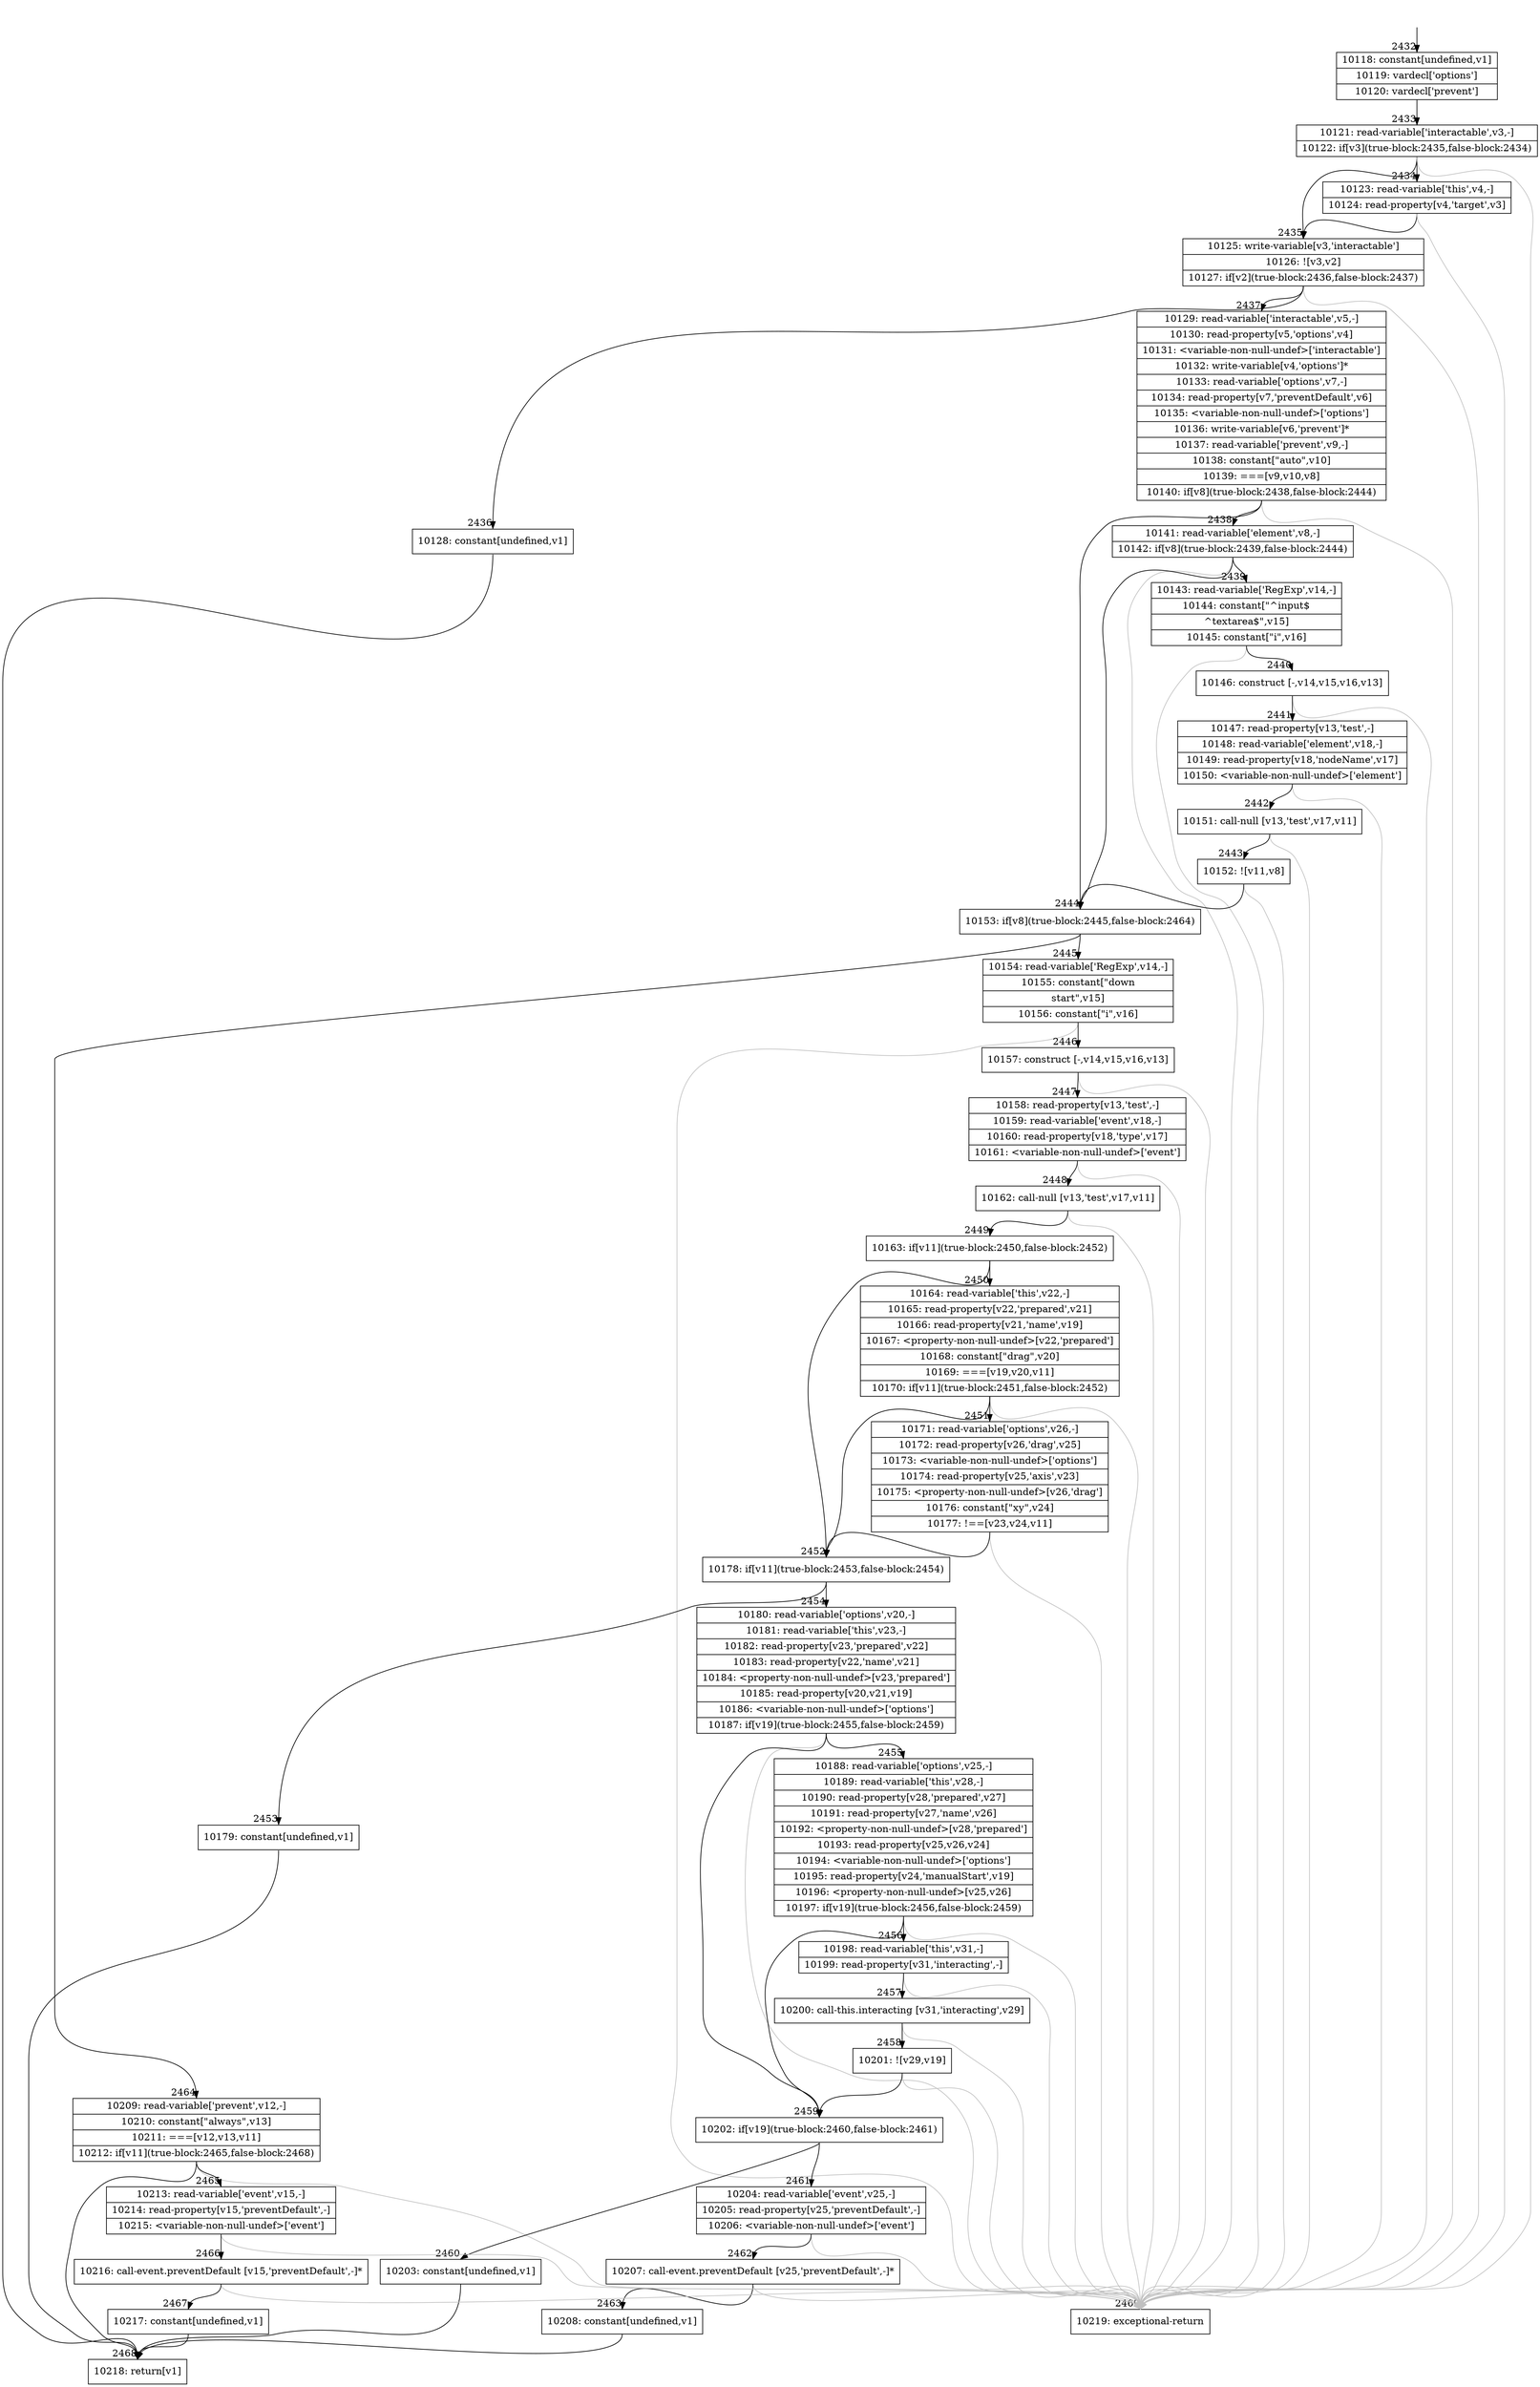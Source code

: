 digraph {
rankdir="TD"
BB_entry109[shape=none,label=""];
BB_entry109 -> BB2432 [tailport=s, headport=n, headlabel="    2432"]
BB2432 [shape=record label="{10118: constant[undefined,v1]|10119: vardecl['options']|10120: vardecl['prevent']}" ] 
BB2432 -> BB2433 [tailport=s, headport=n, headlabel="      2433"]
BB2433 [shape=record label="{10121: read-variable['interactable',v3,-]|10122: if[v3](true-block:2435,false-block:2434)}" ] 
BB2433 -> BB2435 [tailport=s, headport=n, headlabel="      2435"]
BB2433 -> BB2434 [tailport=s, headport=n, headlabel="      2434"]
BB2433 -> BB2469 [tailport=s, headport=n, color=gray, headlabel="      2469"]
BB2434 [shape=record label="{10123: read-variable['this',v4,-]|10124: read-property[v4,'target',v3]}" ] 
BB2434 -> BB2435 [tailport=s, headport=n]
BB2434 -> BB2469 [tailport=s, headport=n, color=gray]
BB2435 [shape=record label="{10125: write-variable[v3,'interactable']|10126: ![v3,v2]|10127: if[v2](true-block:2436,false-block:2437)}" ] 
BB2435 -> BB2436 [tailport=s, headport=n, headlabel="      2436"]
BB2435 -> BB2437 [tailport=s, headport=n, headlabel="      2437"]
BB2435 -> BB2469 [tailport=s, headport=n, color=gray]
BB2436 [shape=record label="{10128: constant[undefined,v1]}" ] 
BB2436 -> BB2468 [tailport=s, headport=n, headlabel="      2468"]
BB2437 [shape=record label="{10129: read-variable['interactable',v5,-]|10130: read-property[v5,'options',v4]|10131: \<variable-non-null-undef\>['interactable']|10132: write-variable[v4,'options']*|10133: read-variable['options',v7,-]|10134: read-property[v7,'preventDefault',v6]|10135: \<variable-non-null-undef\>['options']|10136: write-variable[v6,'prevent']*|10137: read-variable['prevent',v9,-]|10138: constant[\"auto\",v10]|10139: ===[v9,v10,v8]|10140: if[v8](true-block:2438,false-block:2444)}" ] 
BB2437 -> BB2444 [tailport=s, headport=n, headlabel="      2444"]
BB2437 -> BB2438 [tailport=s, headport=n, headlabel="      2438"]
BB2437 -> BB2469 [tailport=s, headport=n, color=gray]
BB2438 [shape=record label="{10141: read-variable['element',v8,-]|10142: if[v8](true-block:2439,false-block:2444)}" ] 
BB2438 -> BB2444 [tailport=s, headport=n]
BB2438 -> BB2439 [tailport=s, headport=n, headlabel="      2439"]
BB2438 -> BB2469 [tailport=s, headport=n, color=gray]
BB2439 [shape=record label="{10143: read-variable['RegExp',v14,-]|10144: constant[\"^input$|^textarea$\",v15]|10145: constant[\"i\",v16]}" ] 
BB2439 -> BB2440 [tailport=s, headport=n, headlabel="      2440"]
BB2439 -> BB2469 [tailport=s, headport=n, color=gray]
BB2440 [shape=record label="{10146: construct [-,v14,v15,v16,v13]}" ] 
BB2440 -> BB2441 [tailport=s, headport=n, headlabel="      2441"]
BB2440 -> BB2469 [tailport=s, headport=n, color=gray]
BB2441 [shape=record label="{10147: read-property[v13,'test',-]|10148: read-variable['element',v18,-]|10149: read-property[v18,'nodeName',v17]|10150: \<variable-non-null-undef\>['element']}" ] 
BB2441 -> BB2442 [tailport=s, headport=n, headlabel="      2442"]
BB2441 -> BB2469 [tailport=s, headport=n, color=gray]
BB2442 [shape=record label="{10151: call-null [v13,'test',v17,v11]}" ] 
BB2442 -> BB2443 [tailport=s, headport=n, headlabel="      2443"]
BB2442 -> BB2469 [tailport=s, headport=n, color=gray]
BB2443 [shape=record label="{10152: ![v11,v8]}" ] 
BB2443 -> BB2444 [tailport=s, headport=n]
BB2443 -> BB2469 [tailport=s, headport=n, color=gray]
BB2444 [shape=record label="{10153: if[v8](true-block:2445,false-block:2464)}" ] 
BB2444 -> BB2445 [tailport=s, headport=n, headlabel="      2445"]
BB2444 -> BB2464 [tailport=s, headport=n, headlabel="      2464"]
BB2445 [shape=record label="{10154: read-variable['RegExp',v14,-]|10155: constant[\"down|start\",v15]|10156: constant[\"i\",v16]}" ] 
BB2445 -> BB2446 [tailport=s, headport=n, headlabel="      2446"]
BB2445 -> BB2469 [tailport=s, headport=n, color=gray]
BB2446 [shape=record label="{10157: construct [-,v14,v15,v16,v13]}" ] 
BB2446 -> BB2447 [tailport=s, headport=n, headlabel="      2447"]
BB2446 -> BB2469 [tailport=s, headport=n, color=gray]
BB2447 [shape=record label="{10158: read-property[v13,'test',-]|10159: read-variable['event',v18,-]|10160: read-property[v18,'type',v17]|10161: \<variable-non-null-undef\>['event']}" ] 
BB2447 -> BB2448 [tailport=s, headport=n, headlabel="      2448"]
BB2447 -> BB2469 [tailport=s, headport=n, color=gray]
BB2448 [shape=record label="{10162: call-null [v13,'test',v17,v11]}" ] 
BB2448 -> BB2449 [tailport=s, headport=n, headlabel="      2449"]
BB2448 -> BB2469 [tailport=s, headport=n, color=gray]
BB2449 [shape=record label="{10163: if[v11](true-block:2450,false-block:2452)}" ] 
BB2449 -> BB2452 [tailport=s, headport=n, headlabel="      2452"]
BB2449 -> BB2450 [tailport=s, headport=n, headlabel="      2450"]
BB2450 [shape=record label="{10164: read-variable['this',v22,-]|10165: read-property[v22,'prepared',v21]|10166: read-property[v21,'name',v19]|10167: \<property-non-null-undef\>[v22,'prepared']|10168: constant[\"drag\",v20]|10169: ===[v19,v20,v11]|10170: if[v11](true-block:2451,false-block:2452)}" ] 
BB2450 -> BB2452 [tailport=s, headport=n]
BB2450 -> BB2451 [tailport=s, headport=n, headlabel="      2451"]
BB2450 -> BB2469 [tailport=s, headport=n, color=gray]
BB2451 [shape=record label="{10171: read-variable['options',v26,-]|10172: read-property[v26,'drag',v25]|10173: \<variable-non-null-undef\>['options']|10174: read-property[v25,'axis',v23]|10175: \<property-non-null-undef\>[v26,'drag']|10176: constant[\"xy\",v24]|10177: !==[v23,v24,v11]}" ] 
BB2451 -> BB2452 [tailport=s, headport=n]
BB2451 -> BB2469 [tailport=s, headport=n, color=gray]
BB2452 [shape=record label="{10178: if[v11](true-block:2453,false-block:2454)}" ] 
BB2452 -> BB2453 [tailport=s, headport=n, headlabel="      2453"]
BB2452 -> BB2454 [tailport=s, headport=n, headlabel="      2454"]
BB2453 [shape=record label="{10179: constant[undefined,v1]}" ] 
BB2453 -> BB2468 [tailport=s, headport=n]
BB2454 [shape=record label="{10180: read-variable['options',v20,-]|10181: read-variable['this',v23,-]|10182: read-property[v23,'prepared',v22]|10183: read-property[v22,'name',v21]|10184: \<property-non-null-undef\>[v23,'prepared']|10185: read-property[v20,v21,v19]|10186: \<variable-non-null-undef\>['options']|10187: if[v19](true-block:2455,false-block:2459)}" ] 
BB2454 -> BB2459 [tailport=s, headport=n, headlabel="      2459"]
BB2454 -> BB2455 [tailport=s, headport=n, headlabel="      2455"]
BB2454 -> BB2469 [tailport=s, headport=n, color=gray]
BB2455 [shape=record label="{10188: read-variable['options',v25,-]|10189: read-variable['this',v28,-]|10190: read-property[v28,'prepared',v27]|10191: read-property[v27,'name',v26]|10192: \<property-non-null-undef\>[v28,'prepared']|10193: read-property[v25,v26,v24]|10194: \<variable-non-null-undef\>['options']|10195: read-property[v24,'manualStart',v19]|10196: \<property-non-null-undef\>[v25,v26]|10197: if[v19](true-block:2456,false-block:2459)}" ] 
BB2455 -> BB2459 [tailport=s, headport=n]
BB2455 -> BB2456 [tailport=s, headport=n, headlabel="      2456"]
BB2455 -> BB2469 [tailport=s, headport=n, color=gray]
BB2456 [shape=record label="{10198: read-variable['this',v31,-]|10199: read-property[v31,'interacting',-]}" ] 
BB2456 -> BB2457 [tailport=s, headport=n, headlabel="      2457"]
BB2456 -> BB2469 [tailport=s, headport=n, color=gray]
BB2457 [shape=record label="{10200: call-this.interacting [v31,'interacting',v29]}" ] 
BB2457 -> BB2458 [tailport=s, headport=n, headlabel="      2458"]
BB2457 -> BB2469 [tailport=s, headport=n, color=gray]
BB2458 [shape=record label="{10201: ![v29,v19]}" ] 
BB2458 -> BB2459 [tailport=s, headport=n]
BB2458 -> BB2469 [tailport=s, headport=n, color=gray]
BB2459 [shape=record label="{10202: if[v19](true-block:2460,false-block:2461)}" ] 
BB2459 -> BB2460 [tailport=s, headport=n, headlabel="      2460"]
BB2459 -> BB2461 [tailport=s, headport=n, headlabel="      2461"]
BB2460 [shape=record label="{10203: constant[undefined,v1]}" ] 
BB2460 -> BB2468 [tailport=s, headport=n]
BB2461 [shape=record label="{10204: read-variable['event',v25,-]|10205: read-property[v25,'preventDefault',-]|10206: \<variable-non-null-undef\>['event']}" ] 
BB2461 -> BB2462 [tailport=s, headport=n, headlabel="      2462"]
BB2461 -> BB2469 [tailport=s, headport=n, color=gray]
BB2462 [shape=record label="{10207: call-event.preventDefault [v25,'preventDefault',-]*}" ] 
BB2462 -> BB2463 [tailport=s, headport=n, headlabel="      2463"]
BB2462 -> BB2469 [tailport=s, headport=n, color=gray]
BB2463 [shape=record label="{10208: constant[undefined,v1]}" ] 
BB2463 -> BB2468 [tailport=s, headport=n]
BB2464 [shape=record label="{10209: read-variable['prevent',v12,-]|10210: constant[\"always\",v13]|10211: ===[v12,v13,v11]|10212: if[v11](true-block:2465,false-block:2468)}" ] 
BB2464 -> BB2465 [tailport=s, headport=n, headlabel="      2465"]
BB2464 -> BB2468 [tailport=s, headport=n]
BB2464 -> BB2469 [tailport=s, headport=n, color=gray]
BB2465 [shape=record label="{10213: read-variable['event',v15,-]|10214: read-property[v15,'preventDefault',-]|10215: \<variable-non-null-undef\>['event']}" ] 
BB2465 -> BB2466 [tailport=s, headport=n, headlabel="      2466"]
BB2465 -> BB2469 [tailport=s, headport=n, color=gray]
BB2466 [shape=record label="{10216: call-event.preventDefault [v15,'preventDefault',-]*}" ] 
BB2466 -> BB2467 [tailport=s, headport=n, headlabel="      2467"]
BB2466 -> BB2469 [tailport=s, headport=n, color=gray]
BB2467 [shape=record label="{10217: constant[undefined,v1]}" ] 
BB2467 -> BB2468 [tailport=s, headport=n]
BB2468 [shape=record label="{10218: return[v1]}" ] 
BB2469 [shape=record label="{10219: exceptional-return}" ] 
//#$~ 3108
}
